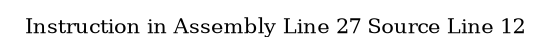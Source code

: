 graph{
	node [ ]
	edge [ ]
	label = "Instruction in Assembly Line 27 Source Line 12"
	fontsize = "10"
}